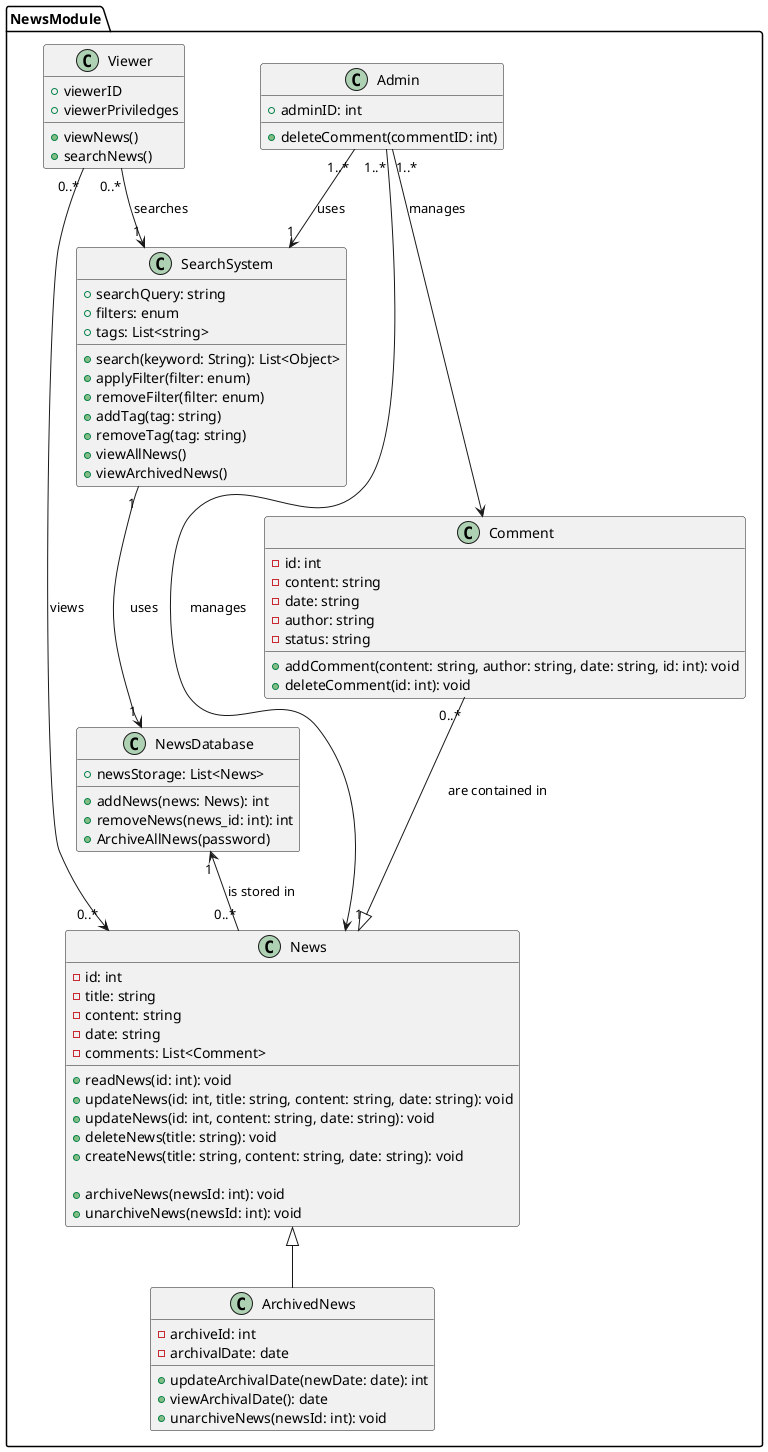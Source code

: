 @startuml manageNews
package NewsModule {
    class News {
        - id: int
        - title: string
        - content: string
        - date: string
        - comments: List<Comment>
        + readNews(id: int): void
        + updateNews(id: int, title: string, content: string, date: string): void
        + updateNews(id: int, content: string, date: string): void
        + deleteNews(title: string): void
        + createNews(title: string, content: string, date: string): void
        
        + archiveNews(newsId: int): void
        + unarchiveNews(newsId: int): void
    }

    class Comment {
        - id: int
        - content: string
        - date: string
        - author: string
        - status: string
        + addComment(content: string, author: string, date: string, id: int): void
        + deleteComment(id: int): void
    }

    class ArchivedNews extends News{
        - archiveId: int
        - archivalDate: date

        + updateArchivalDate(newDate: date): int
        + viewArchivalDate(): date
        + unarchiveNews(newsId: int): void
    }

    class SearchSystem {
		+ searchQuery: string
        + filters: enum
        + tags: List<string>
		
		+ search(keyword: String): List<Object>
        + applyFilter(filter: enum)
        + removeFilter(filter: enum)
        + addTag(tag: string)
        + removeTag(tag: string)
        + viewAllNews()
        + viewArchivedNews()
	}

    class NewsDatabase {
        + newsStorage: List<News>

        + addNews(news: News): int
        + removeNews(news_id: int): int
        + ArchiveAllNews(password)
    }

    class Admin {
        + adminID: int
        
        + deleteComment(commentID: int)
    }

    class Viewer {
        + viewerID
        + viewerPriviledges

        + viewNews()
        + searchNews()
    }

    Comment "0..*" --|> "1" News: are contained in
    NewsDatabase "1" <-- "0..*" News: is stored in
    SearchSystem "1" --> "1" NewsDatabase: uses
    Viewer "0..*" --> "1" SearchSystem: searches
    Viewer "0..*" --> "0..*" News: views
    Admin "1..*" --> News: manages
    Admin "1..*" --> Comment: manages
    Admin  "1..*" --> "1" SearchSystem: uses

}
@enduml
